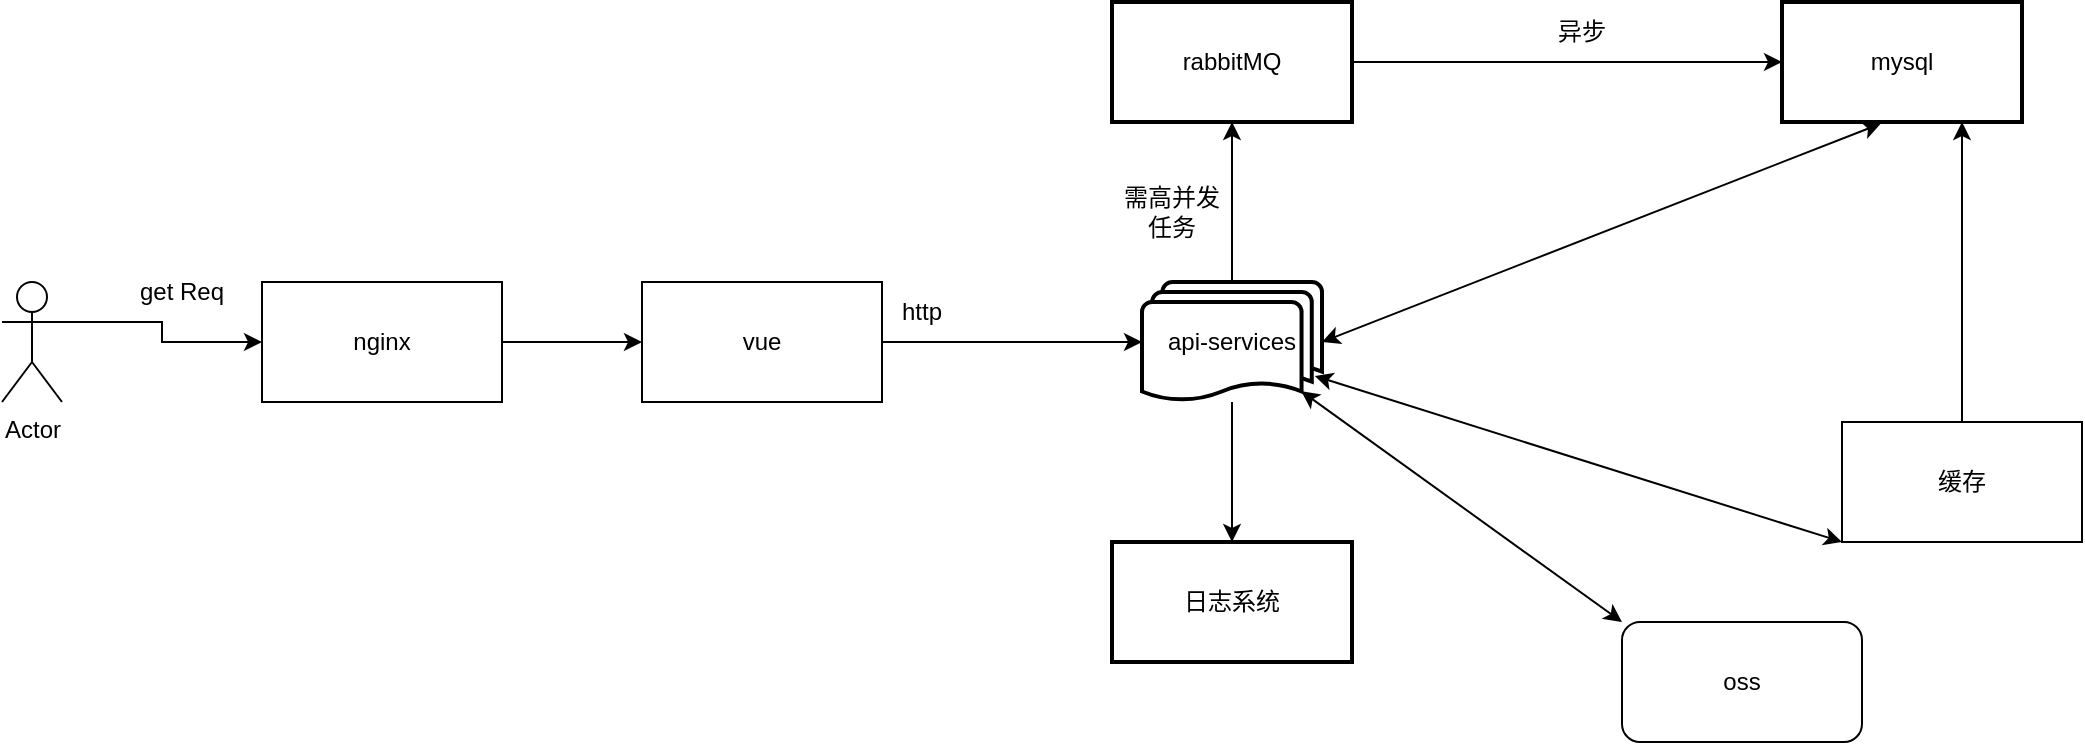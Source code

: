<mxfile version="20.5.3" type="embed"><diagram id="FVe-dMKoKEPLYO1Fyh8D" name="Page-1"><mxGraphModel dx="800" dy="297" grid="1" gridSize="10" guides="1" tooltips="1" connect="1" arrows="1" fold="1" page="1" pageScale="1" pageWidth="850" pageHeight="1100" math="0" shadow="0"><root><mxCell id="0"/><mxCell id="1" parent="0"/><mxCell id="8" style="edgeStyle=orthogonalEdgeStyle;rounded=0;orthogonalLoop=1;jettySize=auto;html=1;exitX=1;exitY=0.5;exitDx=0;exitDy=0;entryX=0;entryY=0.5;entryDx=0;entryDy=0;" parent="1" source="2" target="7" edge="1"><mxGeometry relative="1" as="geometry"/></mxCell><mxCell id="2" value="nginx" style="rounded=0;whiteSpace=wrap;html=1;" parent="1" vertex="1"><mxGeometry x="230" y="220" width="120" height="60" as="geometry"/></mxCell><mxCell id="10" style="edgeStyle=orthogonalEdgeStyle;rounded=0;orthogonalLoop=1;jettySize=auto;html=1;entryX=0;entryY=0.5;entryDx=0;entryDy=0;entryPerimeter=0;" parent="1" source="7" target="16" edge="1"><mxGeometry relative="1" as="geometry"><mxPoint x="600" y="250" as="targetPoint"/><Array as="points"><mxPoint x="630" y="250"/></Array></mxGeometry></mxCell><mxCell id="7" value="vue" style="rounded=0;whiteSpace=wrap;html=1;" parent="1" vertex="1"><mxGeometry x="420" y="220" width="120" height="60" as="geometry"/></mxCell><mxCell id="11" value="http" style="text;html=1;strokeColor=none;fillColor=none;align=center;verticalAlign=middle;whiteSpace=wrap;rounded=0;" parent="1" vertex="1"><mxGeometry x="530" y="220" width="60" height="30" as="geometry"/></mxCell><mxCell id="15" style="edgeStyle=orthogonalEdgeStyle;rounded=0;orthogonalLoop=1;jettySize=auto;html=1;exitX=1;exitY=0.333;exitDx=0;exitDy=0;exitPerimeter=0;entryX=0;entryY=0.5;entryDx=0;entryDy=0;" parent="1" source="12" target="2" edge="1"><mxGeometry relative="1" as="geometry"/></mxCell><mxCell id="12" value="Actor" style="shape=umlActor;verticalLabelPosition=bottom;verticalAlign=top;html=1;outlineConnect=0;" parent="1" vertex="1"><mxGeometry x="100" y="220" width="30" height="60" as="geometry"/></mxCell><mxCell id="13" value="get Req" style="text;html=1;strokeColor=none;fillColor=none;align=center;verticalAlign=middle;whiteSpace=wrap;rounded=0;" parent="1" vertex="1"><mxGeometry x="160" y="210" width="60" height="30" as="geometry"/></mxCell><mxCell id="18" value="" style="edgeStyle=orthogonalEdgeStyle;rounded=0;orthogonalLoop=1;jettySize=auto;html=1;" parent="1" source="16" target="17" edge="1"><mxGeometry relative="1" as="geometry"/></mxCell><mxCell id="20" value="" style="edgeStyle=orthogonalEdgeStyle;rounded=0;orthogonalLoop=1;jettySize=auto;html=1;" parent="1" source="16" target="19" edge="1"><mxGeometry relative="1" as="geometry"/></mxCell><mxCell id="16" value="api-services" style="strokeWidth=2;html=1;shape=mxgraph.flowchart.multi-document;whiteSpace=wrap;" parent="1" vertex="1"><mxGeometry x="670" y="220" width="90" height="60" as="geometry"/></mxCell><mxCell id="17" value="日志系统" style="whiteSpace=wrap;html=1;strokeWidth=2;" parent="1" vertex="1"><mxGeometry x="655" y="350" width="120" height="60" as="geometry"/></mxCell><mxCell id="22" value="" style="edgeStyle=orthogonalEdgeStyle;rounded=0;orthogonalLoop=1;jettySize=auto;html=1;" parent="1" source="19" target="21" edge="1"><mxGeometry relative="1" as="geometry"/></mxCell><mxCell id="19" value="rabbitMQ" style="whiteSpace=wrap;html=1;strokeWidth=2;" parent="1" vertex="1"><mxGeometry x="655" y="80" width="120" height="60" as="geometry"/></mxCell><mxCell id="21" value="mysql" style="whiteSpace=wrap;html=1;strokeWidth=2;" parent="1" vertex="1"><mxGeometry x="990" y="80" width="120" height="60" as="geometry"/></mxCell><mxCell id="24" value="需高并发任务" style="text;html=1;strokeColor=none;fillColor=none;align=center;verticalAlign=middle;whiteSpace=wrap;rounded=0;" parent="1" vertex="1"><mxGeometry x="655" y="170" width="60" height="30" as="geometry"/></mxCell><mxCell id="32" style="edgeStyle=orthogonalEdgeStyle;rounded=0;orthogonalLoop=1;jettySize=auto;html=1;entryX=0.75;entryY=1;entryDx=0;entryDy=0;" parent="1" source="25" target="21" edge="1"><mxGeometry relative="1" as="geometry"><mxPoint x="940" y="180" as="targetPoint"/></mxGeometry></mxCell><mxCell id="25" value="缓存" style="rounded=0;whiteSpace=wrap;html=1;" parent="1" vertex="1"><mxGeometry x="1020" y="290" width="120" height="60" as="geometry"/></mxCell><mxCell id="34" value="" style="endArrow=classic;startArrow=classic;html=1;rounded=0;exitX=0.96;exitY=0.783;exitDx=0;exitDy=0;exitPerimeter=0;entryX=0;entryY=1;entryDx=0;entryDy=0;" parent="1" source="16" target="25" edge="1"><mxGeometry width="50" height="50" relative="1" as="geometry"><mxPoint x="850" y="300" as="sourcePoint"/><mxPoint x="900" y="250" as="targetPoint"/></mxGeometry></mxCell><mxCell id="36" value="异步" style="text;html=1;strokeColor=none;fillColor=none;align=center;verticalAlign=middle;whiteSpace=wrap;rounded=0;" parent="1" vertex="1"><mxGeometry x="860" y="80" width="60" height="30" as="geometry"/></mxCell><mxCell id="38" value="" style="endArrow=classic;startArrow=classic;html=1;rounded=0;exitX=1;exitY=0.5;exitDx=0;exitDy=0;exitPerimeter=0;entryX=0.412;entryY=1.013;entryDx=0;entryDy=0;entryPerimeter=0;" parent="1" source="16" target="21" edge="1"><mxGeometry width="50" height="50" relative="1" as="geometry"><mxPoint x="850" y="290" as="sourcePoint"/><mxPoint x="900" y="240" as="targetPoint"/></mxGeometry></mxCell><mxCell id="39" value="oss" style="rounded=1;whiteSpace=wrap;html=1;" parent="1" vertex="1"><mxGeometry x="910" y="390" width="120" height="60" as="geometry"/></mxCell><mxCell id="40" value="" style="endArrow=classic;startArrow=classic;html=1;rounded=0;exitX=0.885;exitY=0.91;exitDx=0;exitDy=0;exitPerimeter=0;entryX=0;entryY=0;entryDx=0;entryDy=0;" parent="1" source="16" target="39" edge="1"><mxGeometry width="50" height="50" relative="1" as="geometry"><mxPoint x="850" y="340" as="sourcePoint"/><mxPoint x="900" y="290" as="targetPoint"/></mxGeometry></mxCell></root></mxGraphModel></diagram></mxfile>